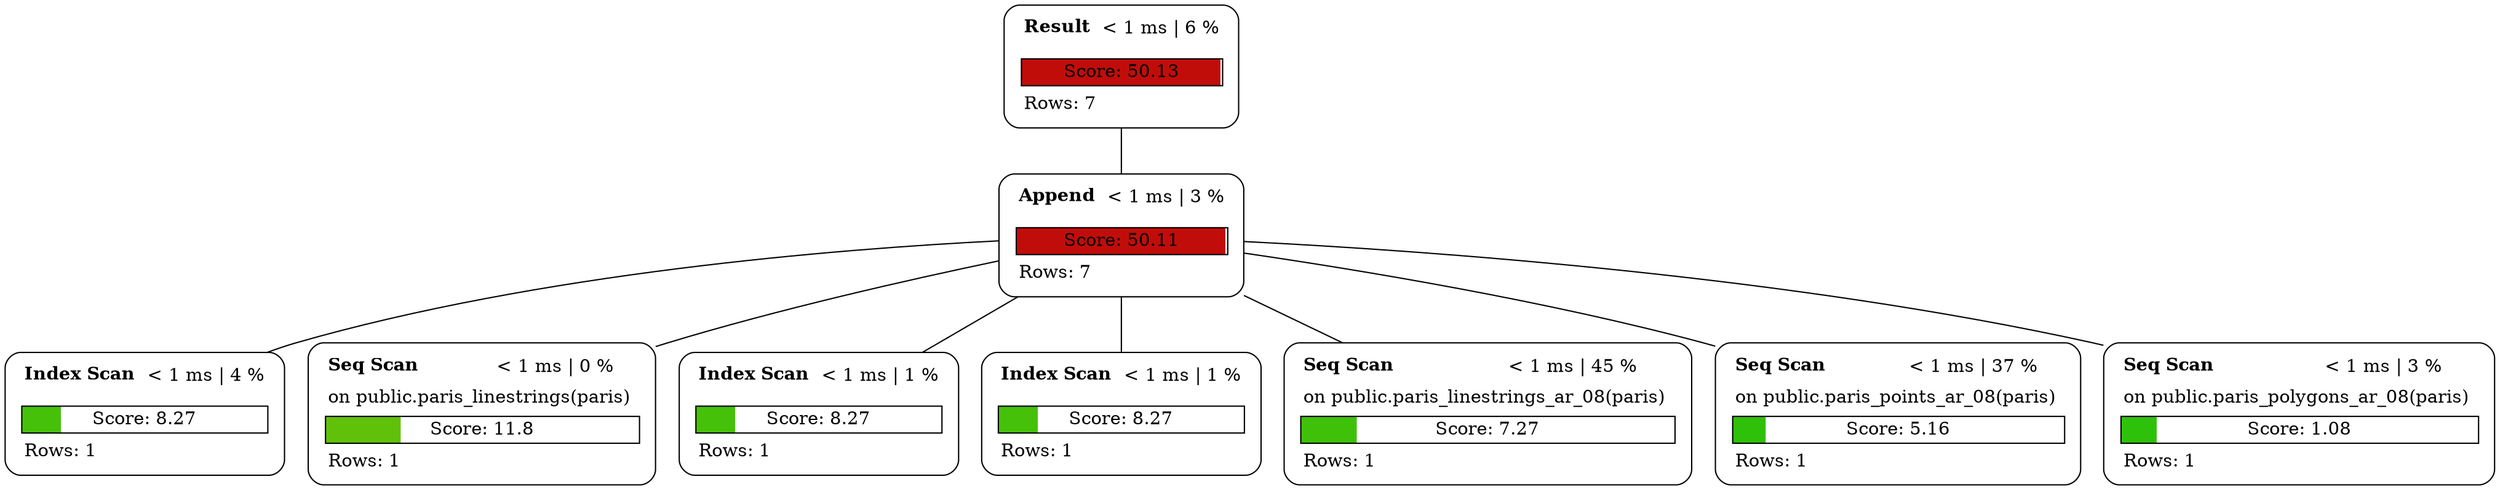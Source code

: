 graph explain {
    node0[label=<<table border="0" cellborder="0" cellspacing="5"><tr><td align="left"><b>Result</b></td><td>&lt; 1 ms | 6 %</td></tr><tr><td colspan="2" align="left"></td></tr><tr><td colspan="2" border="1" bgcolor="#c10d0a;0.99:white">Score: 50.13</td></tr><tr><td colspan="2" align="left">Rows: 7</td></tr></table>>][style="rounded"][shape="box"];
    node1[label=<<table border="0" cellborder="0" cellspacing="5"><tr><td align="left"><b>Append</b></td><td>&lt; 1 ms | 3 %</td></tr><tr><td colspan="2" align="left"></td></tr><tr><td colspan="2" border="1" bgcolor="#c10d0a;0.99:white">Score: 50.11</td></tr><tr><td colspan="2" align="left">Rows: 7</td></tr></table>>][style="rounded"][shape="box"];
    node2[label=<<table border="0" cellborder="0" cellspacing="5"><tr><td align="left"><b>Index Scan</b></td><td>&lt; 1 ms | 4 %</td></tr><tr><td colspan="2" align="left"></td></tr><tr><td colspan="2" border="1" bgcolor="#46c10a;0.16:white">Score: 8.27</td></tr><tr><td colspan="2" align="left">Rows: 1</td></tr></table>>][style="rounded"][shape="box"];
    node3[label=<<table border="0" cellborder="0" cellspacing="5"><tr><td align="left"><b>Seq Scan</b></td><td>&lt; 1 ms | 0 %</td></tr><tr><td colspan="2" align="left">on public.paris_linestrings(paris)</td></tr><tr><td colspan="2" border="1" bgcolor="#60c10a;0.24:white">Score: 11.8</td></tr><tr><td colspan="2" align="left">Rows: 1</td></tr></table>>][style="rounded"][shape="box"];
    node4[label=<<table border="0" cellborder="0" cellspacing="5"><tr><td align="left"><b>Index Scan</b></td><td>&lt; 1 ms | 1 %</td></tr><tr><td colspan="2" align="left"></td></tr><tr><td colspan="2" border="1" bgcolor="#46c10a;0.16:white">Score: 8.27</td></tr><tr><td colspan="2" align="left">Rows: 1</td></tr></table>>][style="rounded"][shape="box"];
    node5[label=<<table border="0" cellborder="0" cellspacing="5"><tr><td align="left"><b>Index Scan</b></td><td>&lt; 1 ms | 1 %</td></tr><tr><td colspan="2" align="left"></td></tr><tr><td colspan="2" border="1" bgcolor="#46c10a;0.16:white">Score: 8.27</td></tr><tr><td colspan="2" align="left">Rows: 1</td></tr></table>>][style="rounded"][shape="box"];
    node6[label=<<table border="0" cellborder="0" cellspacing="5"><tr><td align="left"><b>Seq Scan</b></td><td>&lt; 1 ms | 45 %</td></tr><tr><td colspan="2" align="left">on public.paris_linestrings_ar_08(paris)</td></tr><tr><td colspan="2" border="1" bgcolor="#3fc10a;0.15:white">Score: 7.27</td></tr><tr><td colspan="2" align="left">Rows: 1</td></tr></table>>][style="rounded"][shape="box"];
    node7[label=<<table border="0" cellborder="0" cellspacing="5"><tr><td align="left"><b>Seq Scan</b></td><td>&lt; 1 ms | 37 %</td></tr><tr><td colspan="2" align="left">on public.paris_points_ar_08(paris)</td></tr><tr><td colspan="2" border="1" bgcolor="#2fc10a;0.10:white">Score: 5.16</td></tr><tr><td colspan="2" align="left">Rows: 1</td></tr></table>>][style="rounded"][shape="box"];
    node8[label=<<table border="0" cellborder="0" cellspacing="5"><tr><td align="left"><b>Seq Scan</b></td><td>&lt; 1 ms | 3 %</td></tr><tr><td colspan="2" align="left">on public.paris_polygons_ar_08(paris)</td></tr><tr><td colspan="2" border="1" bgcolor="#2ec10a;0.10:white">Score: 1.08</td></tr><tr><td colspan="2" align="left">Rows: 1</td></tr></table>>][style="rounded"][shape="box"];
    node0 -- node1[label=""];
    node1 -- node2[label=""];
    node1 -- node3[label=""];
    node1 -- node4[label=""];
    node1 -- node5[label=""];
    node1 -- node6[label=""];
    node1 -- node7[label=""];
    node1 -- node8[label=""];
}
